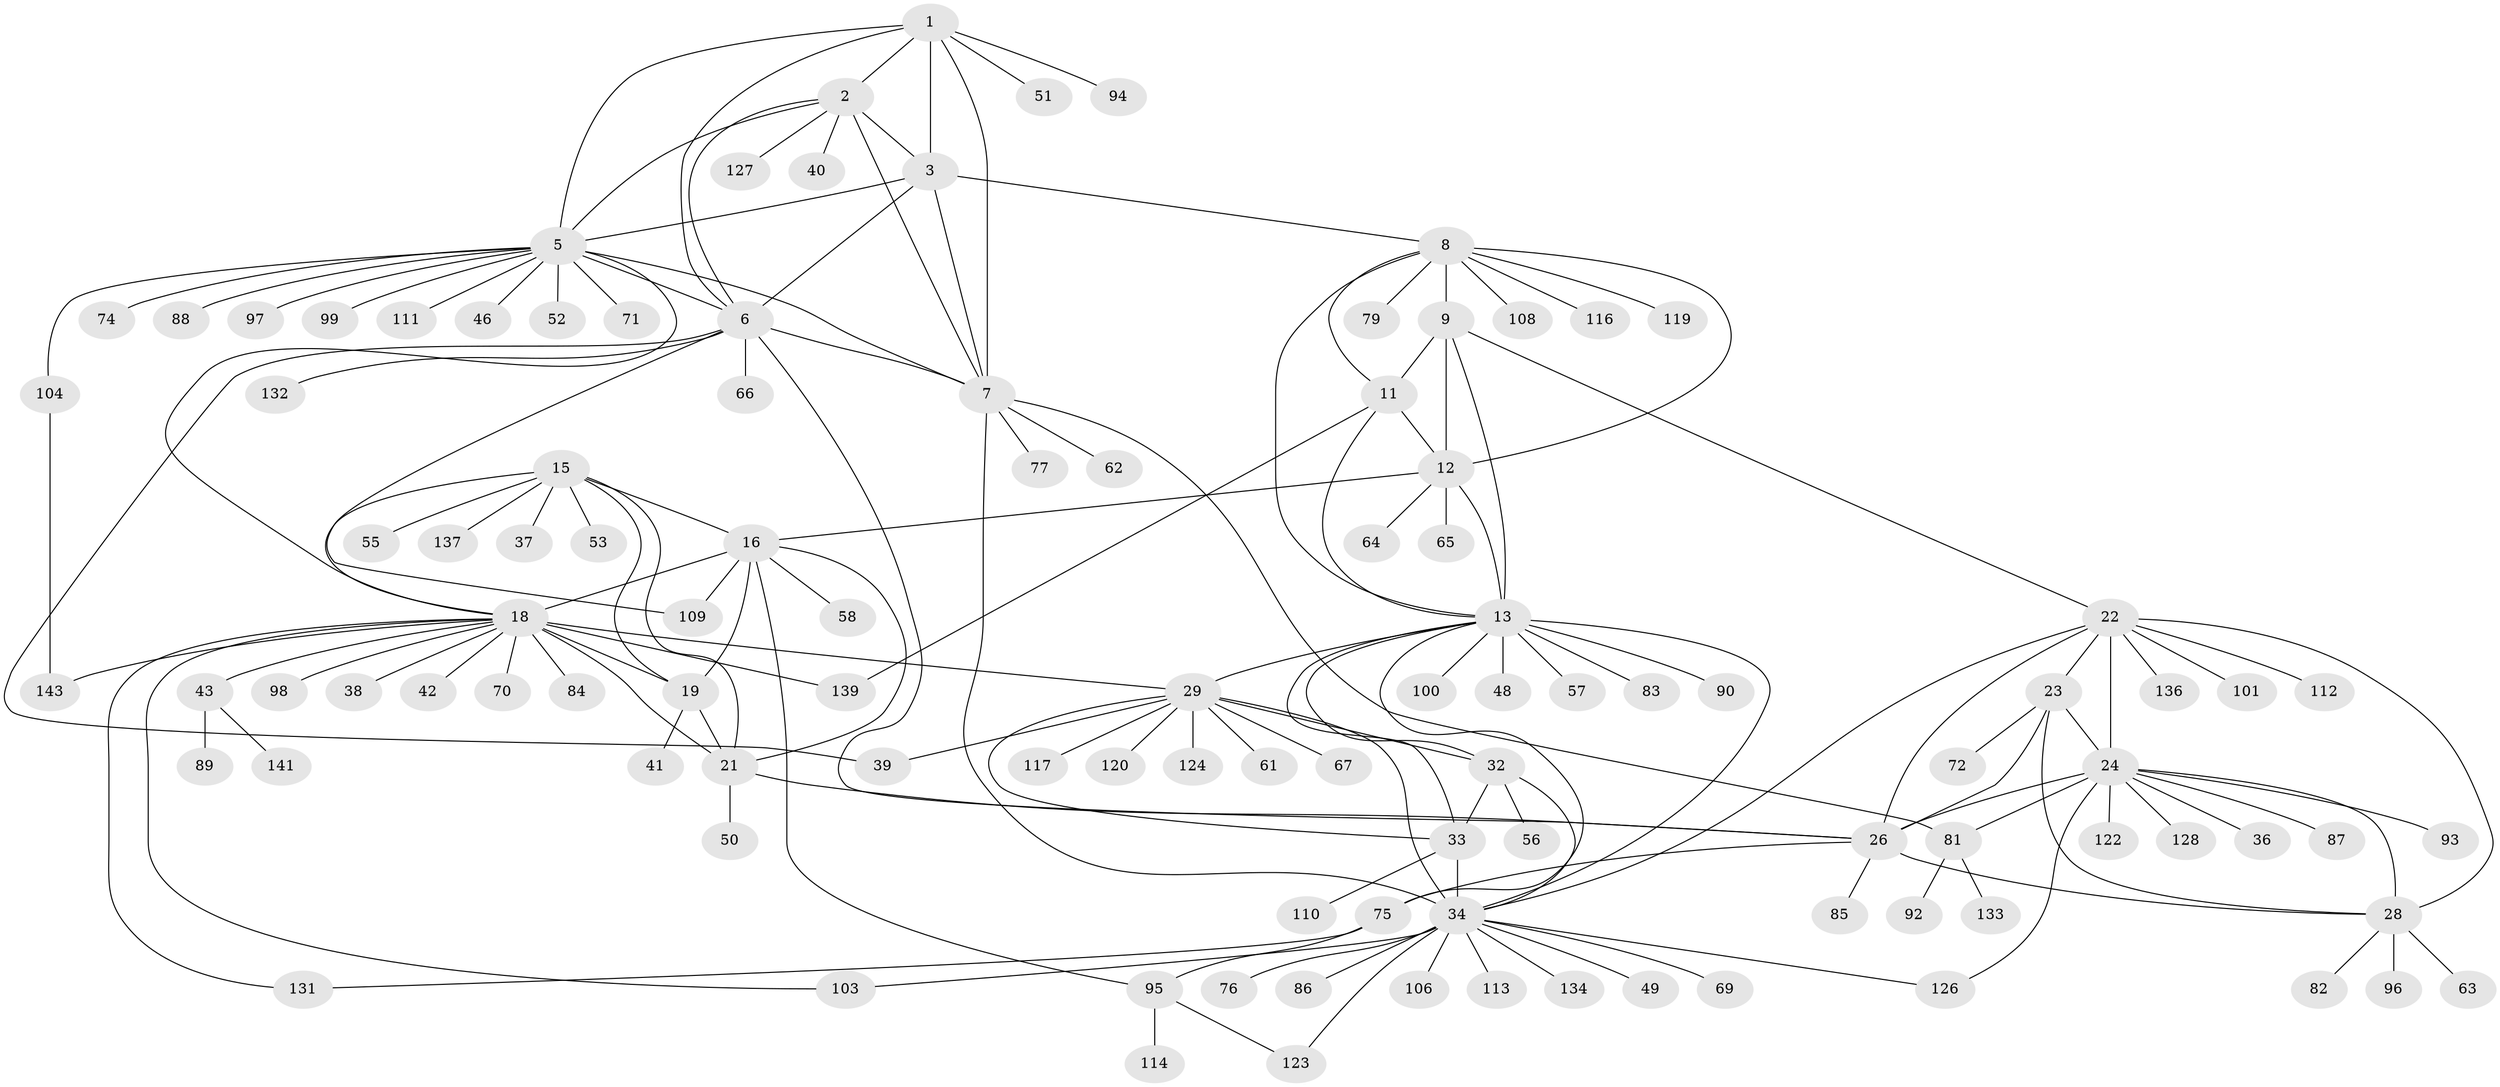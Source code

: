 // Generated by graph-tools (version 1.1) at 2025/24/03/03/25 07:24:17]
// undirected, 109 vertices, 159 edges
graph export_dot {
graph [start="1"]
  node [color=gray90,style=filled];
  1 [super="+121"];
  2;
  3 [super="+4"];
  5 [super="+45"];
  6 [super="+91"];
  7 [super="+60"];
  8 [super="+73"];
  9 [super="+10"];
  11 [super="+140"];
  12 [super="+14"];
  13 [super="+30"];
  15 [super="+47"];
  16 [super="+17"];
  18 [super="+20"];
  19 [super="+68"];
  21 [super="+44"];
  22 [super="+25"];
  23 [super="+78"];
  24 [super="+27"];
  26 [super="+59"];
  28 [super="+115"];
  29 [super="+31"];
  32 [super="+54"];
  33 [super="+105"];
  34 [super="+35"];
  36;
  37;
  38 [super="+118"];
  39;
  40;
  41;
  42;
  43;
  46;
  48;
  49 [super="+135"];
  50;
  51;
  52;
  53;
  55;
  56;
  57;
  58;
  61 [super="+138"];
  62;
  63;
  64;
  65;
  66;
  67;
  69;
  70;
  71;
  72;
  74;
  75 [super="+80"];
  76;
  77;
  79;
  81 [super="+107"];
  82;
  83;
  84;
  85;
  86;
  87;
  88;
  89;
  90;
  92;
  93;
  94;
  95 [super="+102"];
  96;
  97;
  98;
  99;
  100 [super="+142"];
  101;
  103;
  104;
  106;
  108;
  109;
  110;
  111 [super="+125"];
  112 [super="+130"];
  113;
  114;
  116;
  117;
  119;
  120;
  122;
  123;
  124;
  126 [super="+129"];
  127;
  128;
  131;
  132;
  133;
  134;
  136;
  137;
  139;
  141;
  143;
  1 -- 2;
  1 -- 3 [weight=2];
  1 -- 5;
  1 -- 6;
  1 -- 7;
  1 -- 51;
  1 -- 94;
  2 -- 3 [weight=2];
  2 -- 5;
  2 -- 6;
  2 -- 7;
  2 -- 40;
  2 -- 127;
  3 -- 5 [weight=2];
  3 -- 6 [weight=2];
  3 -- 7 [weight=2];
  3 -- 8;
  5 -- 6;
  5 -- 7;
  5 -- 18;
  5 -- 46;
  5 -- 52;
  5 -- 71;
  5 -- 74;
  5 -- 88;
  5 -- 97;
  5 -- 99;
  5 -- 104;
  5 -- 111;
  6 -- 7;
  6 -- 26;
  6 -- 39;
  6 -- 66;
  6 -- 109;
  6 -- 132;
  7 -- 62;
  7 -- 77;
  7 -- 81;
  7 -- 34;
  8 -- 9 [weight=2];
  8 -- 11;
  8 -- 12 [weight=2];
  8 -- 13;
  8 -- 79;
  8 -- 108;
  8 -- 116;
  8 -- 119;
  9 -- 11 [weight=2];
  9 -- 12 [weight=4];
  9 -- 13 [weight=2];
  9 -- 22;
  11 -- 12 [weight=2];
  11 -- 13;
  11 -- 139;
  12 -- 13 [weight=2];
  12 -- 16;
  12 -- 64;
  12 -- 65;
  13 -- 48;
  13 -- 57;
  13 -- 75;
  13 -- 100;
  13 -- 32;
  13 -- 33;
  13 -- 34 [weight=2];
  13 -- 83;
  13 -- 90;
  13 -- 29 [weight=2];
  15 -- 16 [weight=2];
  15 -- 18 [weight=2];
  15 -- 19;
  15 -- 21;
  15 -- 37;
  15 -- 53;
  15 -- 55;
  15 -- 137;
  16 -- 18 [weight=4];
  16 -- 19 [weight=2];
  16 -- 21 [weight=2];
  16 -- 109;
  16 -- 58;
  16 -- 95;
  18 -- 19 [weight=2];
  18 -- 21 [weight=2];
  18 -- 29;
  18 -- 38;
  18 -- 43;
  18 -- 70;
  18 -- 84;
  18 -- 103;
  18 -- 131;
  18 -- 139;
  18 -- 143;
  18 -- 98;
  18 -- 42;
  19 -- 21;
  19 -- 41;
  21 -- 26;
  21 -- 50;
  22 -- 23 [weight=2];
  22 -- 24 [weight=4];
  22 -- 26 [weight=2];
  22 -- 28 [weight=2];
  22 -- 101;
  22 -- 136;
  22 -- 34;
  22 -- 112;
  23 -- 24 [weight=2];
  23 -- 26;
  23 -- 28;
  23 -- 72;
  24 -- 26 [weight=2];
  24 -- 28 [weight=2];
  24 -- 87;
  24 -- 93;
  24 -- 128;
  24 -- 36;
  24 -- 122;
  24 -- 81;
  24 -- 126;
  26 -- 28;
  26 -- 85;
  26 -- 75;
  28 -- 63;
  28 -- 82;
  28 -- 96;
  29 -- 32 [weight=2];
  29 -- 33 [weight=2];
  29 -- 34 [weight=4];
  29 -- 117;
  29 -- 67;
  29 -- 39;
  29 -- 61;
  29 -- 120;
  29 -- 124;
  32 -- 33;
  32 -- 34 [weight=2];
  32 -- 56;
  33 -- 34 [weight=2];
  33 -- 110;
  34 -- 76;
  34 -- 106;
  34 -- 113;
  34 -- 123;
  34 -- 134;
  34 -- 69;
  34 -- 103;
  34 -- 49;
  34 -- 86;
  34 -- 126;
  43 -- 89;
  43 -- 141;
  75 -- 131;
  75 -- 95;
  81 -- 92;
  81 -- 133;
  95 -- 114;
  95 -- 123;
  104 -- 143;
}

